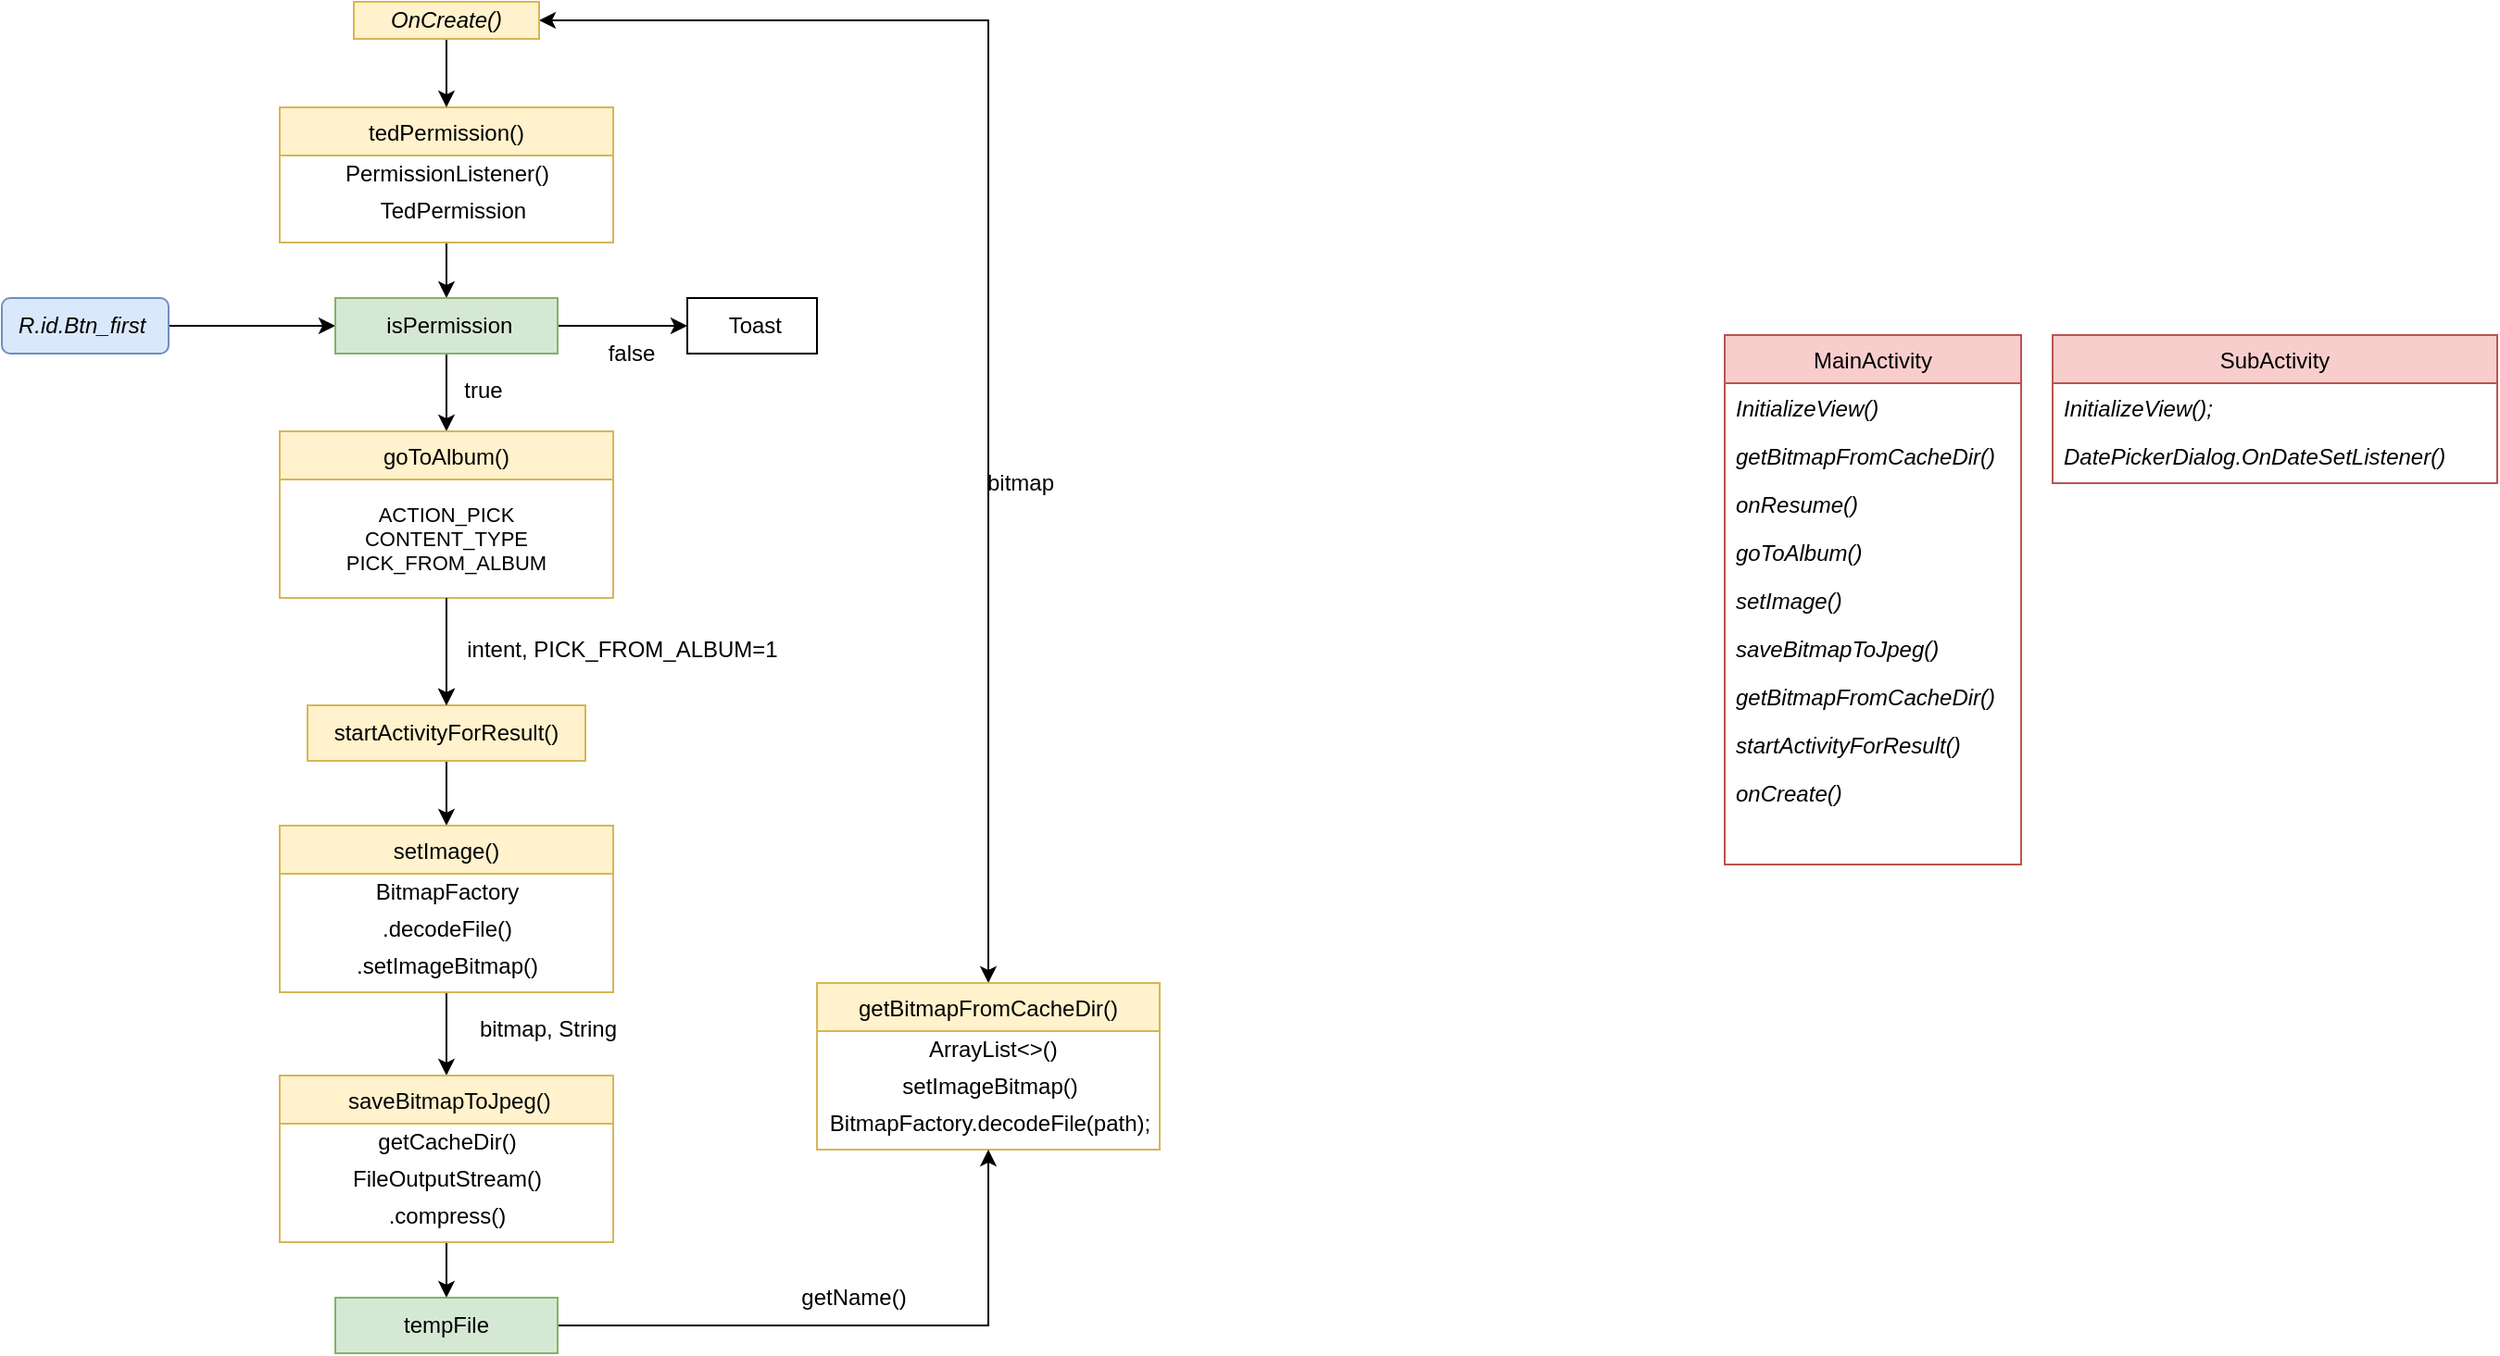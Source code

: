 <mxfile version="14.4.6" type="device"><diagram id="C5RBs43oDa-KdzZeNtuy" name="Page-1"><mxGraphModel dx="1422" dy="762" grid="1" gridSize="10" guides="1" tooltips="1" connect="1" arrows="1" fold="1" page="1" pageScale="1" pageWidth="827" pageHeight="1169" math="0" shadow="0"><root><mxCell id="WIyWlLk6GJQsqaUBKTNV-0"/><mxCell id="WIyWlLk6GJQsqaUBKTNV-1" parent="WIyWlLk6GJQsqaUBKTNV-0"/><mxCell id="zkfFHV4jXpPFQw0GAbJ--0" value="MainActivity" style="swimlane;fontStyle=0;align=center;verticalAlign=top;childLayout=stackLayout;horizontal=1;startSize=26;horizontalStack=0;resizeParent=1;resizeLast=0;collapsible=1;marginBottom=0;rounded=0;shadow=0;strokeWidth=1;fillColor=#f8cecc;strokeColor=#b85450;" parent="WIyWlLk6GJQsqaUBKTNV-1" vertex="1"><mxGeometry x="1290" y="230" width="160" height="286" as="geometry"><mxRectangle x="230" y="140" width="160" height="26" as="alternateBounds"/></mxGeometry></mxCell><mxCell id="zkfFHV4jXpPFQw0GAbJ--1" value="InitializeView()" style="text;align=left;verticalAlign=top;spacingLeft=4;spacingRight=4;overflow=hidden;rotatable=0;points=[[0,0.5],[1,0.5]];portConstraint=eastwest;fontStyle=2" parent="zkfFHV4jXpPFQw0GAbJ--0" vertex="1"><mxGeometry y="26" width="160" height="26" as="geometry"/></mxCell><mxCell id="zkfFHV4jXpPFQw0GAbJ--3" value="getBitmapFromCacheDir()" style="text;align=left;verticalAlign=top;spacingLeft=4;spacingRight=4;overflow=hidden;rotatable=0;points=[[0,0.5],[1,0.5]];portConstraint=eastwest;rounded=0;shadow=0;html=0;fontStyle=2" parent="zkfFHV4jXpPFQw0GAbJ--0" vertex="1"><mxGeometry y="52" width="160" height="26" as="geometry"/></mxCell><mxCell id="s90sta4AR-jkDi_-WIKQ-3" value="onResume()" style="text;align=left;verticalAlign=top;spacingLeft=4;spacingRight=4;overflow=hidden;rotatable=0;points=[[0,0.5],[1,0.5]];portConstraint=eastwest;rounded=0;shadow=0;html=0;fontStyle=2" vertex="1" parent="zkfFHV4jXpPFQw0GAbJ--0"><mxGeometry y="78" width="160" height="26" as="geometry"/></mxCell><mxCell id="s90sta4AR-jkDi_-WIKQ-5" value=" goToAlbum()" style="text;align=left;verticalAlign=top;spacingLeft=4;spacingRight=4;overflow=hidden;rotatable=0;points=[[0,0.5],[1,0.5]];portConstraint=eastwest;rounded=0;shadow=0;html=0;fontStyle=2" vertex="1" parent="zkfFHV4jXpPFQw0GAbJ--0"><mxGeometry y="104" width="160" height="26" as="geometry"/></mxCell><mxCell id="s90sta4AR-jkDi_-WIKQ-6" value="setImage()" style="text;align=left;verticalAlign=top;spacingLeft=4;spacingRight=4;overflow=hidden;rotatable=0;points=[[0,0.5],[1,0.5]];portConstraint=eastwest;rounded=0;shadow=0;html=0;fontStyle=2" vertex="1" parent="zkfFHV4jXpPFQw0GAbJ--0"><mxGeometry y="130" width="160" height="26" as="geometry"/></mxCell><mxCell id="s90sta4AR-jkDi_-WIKQ-9" value="saveBitmapToJpeg()" style="text;align=left;verticalAlign=top;spacingLeft=4;spacingRight=4;overflow=hidden;rotatable=0;points=[[0,0.5],[1,0.5]];portConstraint=eastwest;rounded=0;shadow=0;html=0;fontStyle=2" vertex="1" parent="zkfFHV4jXpPFQw0GAbJ--0"><mxGeometry y="156" width="160" height="26" as="geometry"/></mxCell><mxCell id="s90sta4AR-jkDi_-WIKQ-8" value="getBitmapFromCacheDir()" style="text;align=left;verticalAlign=top;spacingLeft=4;spacingRight=4;overflow=hidden;rotatable=0;points=[[0,0.5],[1,0.5]];portConstraint=eastwest;rounded=0;shadow=0;html=0;fontStyle=2" vertex="1" parent="zkfFHV4jXpPFQw0GAbJ--0"><mxGeometry y="182" width="160" height="26" as="geometry"/></mxCell><mxCell id="s90sta4AR-jkDi_-WIKQ-17" value="startActivityForResult()" style="text;align=left;verticalAlign=top;spacingLeft=4;spacingRight=4;overflow=hidden;rotatable=0;points=[[0,0.5],[1,0.5]];portConstraint=eastwest;rounded=0;shadow=0;html=0;fontStyle=2" vertex="1" parent="zkfFHV4jXpPFQw0GAbJ--0"><mxGeometry y="208" width="160" height="26" as="geometry"/></mxCell><mxCell id="s90sta4AR-jkDi_-WIKQ-33" value="onCreate()" style="text;align=left;verticalAlign=top;spacingLeft=4;spacingRight=4;overflow=hidden;rotatable=0;points=[[0,0.5],[1,0.5]];portConstraint=eastwest;rounded=0;shadow=0;html=0;fontStyle=2" vertex="1" parent="zkfFHV4jXpPFQw0GAbJ--0"><mxGeometry y="234" width="160" height="26" as="geometry"/></mxCell><mxCell id="zkfFHV4jXpPFQw0GAbJ--17" value="SubActivity" style="swimlane;fontStyle=0;align=center;verticalAlign=top;childLayout=stackLayout;horizontal=1;startSize=26;horizontalStack=0;resizeParent=1;resizeLast=0;collapsible=1;marginBottom=0;rounded=0;shadow=0;strokeWidth=1;fillColor=#f8cecc;strokeColor=#b85450;" parent="WIyWlLk6GJQsqaUBKTNV-1" vertex="1"><mxGeometry x="1467" y="230" width="240" height="80" as="geometry"><mxRectangle x="550" y="140" width="160" height="26" as="alternateBounds"/></mxGeometry></mxCell><mxCell id="zkfFHV4jXpPFQw0GAbJ--20" value="InitializeView();" style="text;align=left;verticalAlign=top;spacingLeft=4;spacingRight=4;overflow=hidden;rotatable=0;points=[[0,0.5],[1,0.5]];portConstraint=eastwest;rounded=0;shadow=0;html=0;fontStyle=2" parent="zkfFHV4jXpPFQw0GAbJ--17" vertex="1"><mxGeometry y="26" width="240" height="26" as="geometry"/></mxCell><mxCell id="zkfFHV4jXpPFQw0GAbJ--21" value="DatePickerDialog.OnDateSetListener()" style="text;align=left;verticalAlign=top;spacingLeft=4;spacingRight=4;overflow=hidden;rotatable=0;points=[[0,0.5],[1,0.5]];portConstraint=eastwest;rounded=0;shadow=0;html=0;fontStyle=2" parent="zkfFHV4jXpPFQw0GAbJ--17" vertex="1"><mxGeometry y="52" width="240" height="26" as="geometry"/></mxCell><mxCell id="s90sta4AR-jkDi_-WIKQ-54" style="edgeStyle=orthogonalEdgeStyle;rounded=0;orthogonalLoop=1;jettySize=auto;html=1;exitX=0.5;exitY=1;exitDx=0;exitDy=0;startArrow=none;startFill=0;strokeWidth=1;" edge="1" parent="WIyWlLk6GJQsqaUBKTNV-1" source="s90sta4AR-jkDi_-WIKQ-38" target="s90sta4AR-jkDi_-WIKQ-53"><mxGeometry relative="1" as="geometry"/></mxCell><mxCell id="s90sta4AR-jkDi_-WIKQ-38" value="tedPermission()" style="swimlane;fontStyle=0;align=center;verticalAlign=top;childLayout=stackLayout;horizontal=1;startSize=26;horizontalStack=0;resizeParent=1;resizeLast=0;collapsible=1;marginBottom=0;rounded=0;shadow=0;strokeWidth=1;fillColor=#fff2cc;strokeColor=#d6b656;" vertex="1" parent="WIyWlLk6GJQsqaUBKTNV-1"><mxGeometry x="510" y="107" width="180" height="73" as="geometry"><mxRectangle x="550" y="140" width="160" height="26" as="alternateBounds"/></mxGeometry></mxCell><mxCell id="s90sta4AR-jkDi_-WIKQ-48" value="PermissionListener()" style="text;html=1;align=center;verticalAlign=middle;resizable=0;points=[];autosize=1;" vertex="1" parent="s90sta4AR-jkDi_-WIKQ-38"><mxGeometry y="26" width="180" height="20" as="geometry"/></mxCell><mxCell id="s90sta4AR-jkDi_-WIKQ-67" value="&amp;nbsp; TedPermission" style="text;html=1;align=center;verticalAlign=middle;resizable=0;points=[];autosize=1;" vertex="1" parent="s90sta4AR-jkDi_-WIKQ-38"><mxGeometry y="46" width="180" height="20" as="geometry"/></mxCell><mxCell id="s90sta4AR-jkDi_-WIKQ-55" style="edgeStyle=orthogonalEdgeStyle;rounded=0;orthogonalLoop=1;jettySize=auto;html=1;exitX=1;exitY=0.5;exitDx=0;exitDy=0;entryX=0;entryY=0.5;entryDx=0;entryDy=0;startArrow=none;startFill=0;strokeWidth=1;" edge="1" parent="WIyWlLk6GJQsqaUBKTNV-1" source="s90sta4AR-jkDi_-WIKQ-42" target="s90sta4AR-jkDi_-WIKQ-53"><mxGeometry relative="1" as="geometry"/></mxCell><mxCell id="s90sta4AR-jkDi_-WIKQ-42" value="R.id.Btn_first&amp;nbsp;" style="rounded=1;whiteSpace=wrap;html=1;fillColor=#dae8fc;strokeColor=#6c8ebf;fontStyle=2" vertex="1" parent="WIyWlLk6GJQsqaUBKTNV-1"><mxGeometry x="360" y="210" width="90" height="30" as="geometry"/></mxCell><mxCell id="s90sta4AR-jkDi_-WIKQ-46" style="edgeStyle=orthogonalEdgeStyle;rounded=0;orthogonalLoop=1;jettySize=auto;html=1;exitX=0.5;exitY=1;exitDx=0;exitDy=0;entryX=0.5;entryY=0;entryDx=0;entryDy=0;startArrow=none;startFill=0;" edge="1" parent="WIyWlLk6GJQsqaUBKTNV-1" source="s90sta4AR-jkDi_-WIKQ-43" target="s90sta4AR-jkDi_-WIKQ-38"><mxGeometry relative="1" as="geometry"/></mxCell><mxCell id="s90sta4AR-jkDi_-WIKQ-102" style="edgeStyle=orthogonalEdgeStyle;rounded=0;orthogonalLoop=1;jettySize=auto;html=1;exitX=1;exitY=0.5;exitDx=0;exitDy=0;entryX=0.5;entryY=0;entryDx=0;entryDy=0;startArrow=classic;startFill=1;strokeWidth=1;" edge="1" parent="WIyWlLk6GJQsqaUBKTNV-1" source="s90sta4AR-jkDi_-WIKQ-43" target="s90sta4AR-jkDi_-WIKQ-98"><mxGeometry relative="1" as="geometry"/></mxCell><mxCell id="s90sta4AR-jkDi_-WIKQ-43" value="OnCreate()" style="rounded=0;whiteSpace=wrap;html=1;fillColor=#fff2cc;strokeColor=#d6b656;fontStyle=2" vertex="1" parent="WIyWlLk6GJQsqaUBKTNV-1"><mxGeometry x="550" y="50" width="100" height="20" as="geometry"/></mxCell><mxCell id="s90sta4AR-jkDi_-WIKQ-63" style="edgeStyle=orthogonalEdgeStyle;rounded=0;orthogonalLoop=1;jettySize=auto;html=1;exitX=0.5;exitY=1;exitDx=0;exitDy=0;startArrow=none;startFill=0;strokeWidth=1;" edge="1" parent="WIyWlLk6GJQsqaUBKTNV-1" source="s90sta4AR-jkDi_-WIKQ-53" target="s90sta4AR-jkDi_-WIKQ-56"><mxGeometry relative="1" as="geometry"/></mxCell><mxCell id="s90sta4AR-jkDi_-WIKQ-112" style="edgeStyle=orthogonalEdgeStyle;rounded=0;orthogonalLoop=1;jettySize=auto;html=1;exitX=1;exitY=0.5;exitDx=0;exitDy=0;entryX=0;entryY=0.5;entryDx=0;entryDy=0;startArrow=none;startFill=0;strokeWidth=1;" edge="1" parent="WIyWlLk6GJQsqaUBKTNV-1" source="s90sta4AR-jkDi_-WIKQ-53" target="s90sta4AR-jkDi_-WIKQ-64"><mxGeometry relative="1" as="geometry"/></mxCell><mxCell id="s90sta4AR-jkDi_-WIKQ-53" value="&amp;nbsp;isPermission" style="rounded=0;whiteSpace=wrap;html=1;strokeWidth=1;fillColor=#d5e8d4;strokeColor=#82b366;" vertex="1" parent="WIyWlLk6GJQsqaUBKTNV-1"><mxGeometry x="540" y="210" width="120" height="30" as="geometry"/></mxCell><mxCell id="s90sta4AR-jkDi_-WIKQ-56" value="goToAlbum()" style="swimlane;fontStyle=0;align=center;verticalAlign=top;childLayout=stackLayout;horizontal=1;startSize=26;horizontalStack=0;resizeParent=1;resizeLast=0;collapsible=1;marginBottom=0;rounded=0;shadow=0;strokeWidth=1;fillColor=#fff2cc;strokeColor=#d6b656;" vertex="1" parent="WIyWlLk6GJQsqaUBKTNV-1"><mxGeometry x="510" y="282" width="180" height="90" as="geometry"><mxRectangle x="550" y="140" width="160" height="26" as="alternateBounds"/></mxGeometry></mxCell><mxCell id="s90sta4AR-jkDi_-WIKQ-70" value="&lt;div style=&quot;font-size: 11px&quot;&gt;&lt;font style=&quot;font-size: 11px&quot;&gt;ACTION_PICK&lt;/font&gt;&lt;/div&gt;&lt;div style=&quot;font-size: 11px&quot;&gt;&lt;font style=&quot;font-size: 11px&quot;&gt;CONTENT_TYPE&lt;/font&gt;&lt;/div&gt;&lt;div style=&quot;font-size: 11px&quot;&gt;&lt;font style=&quot;font-size: 11px&quot;&gt;PICK_FROM_ALBUM&lt;/font&gt;&lt;/div&gt;" style="text;html=1;strokeColor=none;fillColor=none;align=center;verticalAlign=middle;whiteSpace=wrap;rounded=0;" vertex="1" parent="s90sta4AR-jkDi_-WIKQ-56"><mxGeometry y="26" width="180" height="64" as="geometry"/></mxCell><mxCell id="s90sta4AR-jkDi_-WIKQ-62" value="true" style="text;html=1;strokeColor=none;fillColor=none;align=center;verticalAlign=middle;whiteSpace=wrap;rounded=0;" vertex="1" parent="WIyWlLk6GJQsqaUBKTNV-1"><mxGeometry x="600" y="250" width="40" height="20" as="geometry"/></mxCell><mxCell id="s90sta4AR-jkDi_-WIKQ-64" value="&amp;nbsp;Toast" style="rounded=0;whiteSpace=wrap;html=1;strokeWidth=1;" vertex="1" parent="WIyWlLk6GJQsqaUBKTNV-1"><mxGeometry x="730" y="210" width="70" height="30" as="geometry"/></mxCell><mxCell id="s90sta4AR-jkDi_-WIKQ-65" value="false" style="text;html=1;strokeColor=none;fillColor=none;align=center;verticalAlign=middle;whiteSpace=wrap;rounded=0;" vertex="1" parent="WIyWlLk6GJQsqaUBKTNV-1"><mxGeometry x="680" y="230" width="40" height="20" as="geometry"/></mxCell><mxCell id="s90sta4AR-jkDi_-WIKQ-75" value="intent, PICK_FROM_ALBUM=1" style="text;html=1;strokeColor=none;fillColor=none;align=center;verticalAlign=middle;whiteSpace=wrap;rounded=0;" vertex="1" parent="WIyWlLk6GJQsqaUBKTNV-1"><mxGeometry x="590" y="390" width="210" height="20" as="geometry"/></mxCell><mxCell id="s90sta4AR-jkDi_-WIKQ-85" style="edgeStyle=orthogonalEdgeStyle;rounded=0;orthogonalLoop=1;jettySize=auto;html=1;exitX=0.5;exitY=1;exitDx=0;exitDy=0;entryX=0.5;entryY=0;entryDx=0;entryDy=0;startArrow=none;startFill=0;strokeWidth=1;" edge="1" parent="WIyWlLk6GJQsqaUBKTNV-1" source="s90sta4AR-jkDi_-WIKQ-78" target="s90sta4AR-jkDi_-WIKQ-83"><mxGeometry relative="1" as="geometry"/></mxCell><mxCell id="s90sta4AR-jkDi_-WIKQ-78" value="&lt;span&gt;startActivityForResult()&lt;/span&gt;" style="rounded=0;whiteSpace=wrap;html=1;strokeWidth=1;fillColor=#fff2cc;strokeColor=#d6b656;" vertex="1" parent="WIyWlLk6GJQsqaUBKTNV-1"><mxGeometry x="525" y="430" width="150" height="30" as="geometry"/></mxCell><mxCell id="s90sta4AR-jkDi_-WIKQ-81" style="edgeStyle=orthogonalEdgeStyle;rounded=0;orthogonalLoop=1;jettySize=auto;html=1;exitX=0.5;exitY=1;exitDx=0;exitDy=0;startArrow=none;startFill=0;strokeWidth=1;" edge="1" parent="WIyWlLk6GJQsqaUBKTNV-1" source="s90sta4AR-jkDi_-WIKQ-70" target="s90sta4AR-jkDi_-WIKQ-78"><mxGeometry relative="1" as="geometry"/></mxCell><mxCell id="s90sta4AR-jkDi_-WIKQ-82" style="edgeStyle=orthogonalEdgeStyle;rounded=0;orthogonalLoop=1;jettySize=auto;html=1;exitX=0.5;exitY=1;exitDx=0;exitDy=0;startArrow=none;startFill=0;strokeWidth=1;" edge="1" parent="WIyWlLk6GJQsqaUBKTNV-1" source="s90sta4AR-jkDi_-WIKQ-70" target="s90sta4AR-jkDi_-WIKQ-78"><mxGeometry relative="1" as="geometry"/></mxCell><mxCell id="s90sta4AR-jkDi_-WIKQ-95" style="edgeStyle=orthogonalEdgeStyle;rounded=0;orthogonalLoop=1;jettySize=auto;html=1;exitX=0.5;exitY=1;exitDx=0;exitDy=0;startArrow=none;startFill=0;strokeWidth=1;" edge="1" parent="WIyWlLk6GJQsqaUBKTNV-1" source="s90sta4AR-jkDi_-WIKQ-83" target="s90sta4AR-jkDi_-WIKQ-90"><mxGeometry relative="1" as="geometry"/></mxCell><mxCell id="s90sta4AR-jkDi_-WIKQ-83" value="setImage()" style="swimlane;fontStyle=0;align=center;verticalAlign=top;childLayout=stackLayout;horizontal=1;startSize=26;horizontalStack=0;resizeParent=1;resizeLast=0;collapsible=1;marginBottom=0;rounded=0;shadow=0;strokeWidth=1;fillColor=#fff2cc;strokeColor=#d6b656;" vertex="1" parent="WIyWlLk6GJQsqaUBKTNV-1"><mxGeometry x="510" y="495" width="180" height="90" as="geometry"><mxRectangle x="550" y="140" width="160" height="26" as="alternateBounds"/></mxGeometry></mxCell><mxCell id="s90sta4AR-jkDi_-WIKQ-88" value="BitmapFactory" style="text;html=1;align=center;verticalAlign=middle;resizable=0;points=[];autosize=1;" vertex="1" parent="s90sta4AR-jkDi_-WIKQ-83"><mxGeometry y="26" width="180" height="20" as="geometry"/></mxCell><mxCell id="s90sta4AR-jkDi_-WIKQ-87" value=".decodeFile()" style="text;html=1;align=center;verticalAlign=middle;resizable=0;points=[];autosize=1;" vertex="1" parent="s90sta4AR-jkDi_-WIKQ-83"><mxGeometry y="46" width="180" height="20" as="geometry"/></mxCell><mxCell id="s90sta4AR-jkDi_-WIKQ-89" value=".setImageBitmap()" style="text;html=1;align=center;verticalAlign=middle;resizable=0;points=[];autosize=1;" vertex="1" parent="s90sta4AR-jkDi_-WIKQ-83"><mxGeometry y="66" width="180" height="20" as="geometry"/></mxCell><mxCell id="s90sta4AR-jkDi_-WIKQ-106" style="edgeStyle=orthogonalEdgeStyle;rounded=0;orthogonalLoop=1;jettySize=auto;html=1;exitX=0.5;exitY=1;exitDx=0;exitDy=0;entryX=0.5;entryY=0;entryDx=0;entryDy=0;startArrow=none;startFill=0;strokeWidth=1;" edge="1" parent="WIyWlLk6GJQsqaUBKTNV-1" source="s90sta4AR-jkDi_-WIKQ-90" target="s90sta4AR-jkDi_-WIKQ-105"><mxGeometry relative="1" as="geometry"/></mxCell><mxCell id="s90sta4AR-jkDi_-WIKQ-90" value=" saveBitmapToJpeg()" style="swimlane;fontStyle=0;align=center;verticalAlign=top;childLayout=stackLayout;horizontal=1;startSize=26;horizontalStack=0;resizeParent=1;resizeLast=0;collapsible=1;marginBottom=0;rounded=0;shadow=0;strokeWidth=1;fillColor=#fff2cc;strokeColor=#d6b656;" vertex="1" parent="WIyWlLk6GJQsqaUBKTNV-1"><mxGeometry x="510" y="630" width="180" height="90" as="geometry"><mxRectangle x="550" y="140" width="160" height="26" as="alternateBounds"/></mxGeometry></mxCell><mxCell id="s90sta4AR-jkDi_-WIKQ-91" value="getCacheDir()" style="text;html=1;align=center;verticalAlign=middle;resizable=0;points=[];autosize=1;" vertex="1" parent="s90sta4AR-jkDi_-WIKQ-90"><mxGeometry y="26" width="180" height="20" as="geometry"/></mxCell><mxCell id="s90sta4AR-jkDi_-WIKQ-92" value="FileOutputStream()" style="text;html=1;align=center;verticalAlign=middle;resizable=0;points=[];autosize=1;" vertex="1" parent="s90sta4AR-jkDi_-WIKQ-90"><mxGeometry y="46" width="180" height="20" as="geometry"/></mxCell><mxCell id="s90sta4AR-jkDi_-WIKQ-93" value=".compress()" style="text;html=1;align=center;verticalAlign=middle;resizable=0;points=[];autosize=1;" vertex="1" parent="s90sta4AR-jkDi_-WIKQ-90"><mxGeometry y="66" width="180" height="20" as="geometry"/></mxCell><mxCell id="s90sta4AR-jkDi_-WIKQ-96" value="bitmap, String" style="text;html=1;strokeColor=none;fillColor=none;align=center;verticalAlign=middle;whiteSpace=wrap;rounded=0;" vertex="1" parent="WIyWlLk6GJQsqaUBKTNV-1"><mxGeometry x="610" y="600" width="90" height="10" as="geometry"/></mxCell><mxCell id="s90sta4AR-jkDi_-WIKQ-98" value="getBitmapFromCacheDir()" style="swimlane;fontStyle=0;align=center;verticalAlign=top;childLayout=stackLayout;horizontal=1;startSize=26;horizontalStack=0;resizeParent=1;resizeLast=0;collapsible=1;marginBottom=0;rounded=0;shadow=0;strokeWidth=1;fillColor=#fff2cc;strokeColor=#d6b656;" vertex="1" parent="WIyWlLk6GJQsqaUBKTNV-1"><mxGeometry x="800" y="580" width="185" height="90" as="geometry"><mxRectangle x="550" y="140" width="160" height="26" as="alternateBounds"/></mxGeometry></mxCell><mxCell id="s90sta4AR-jkDi_-WIKQ-99" value="&amp;nbsp;ArrayList&amp;lt;&amp;gt;()" style="text;html=1;align=center;verticalAlign=middle;resizable=0;points=[];autosize=1;" vertex="1" parent="s90sta4AR-jkDi_-WIKQ-98"><mxGeometry y="26" width="185" height="20" as="geometry"/></mxCell><mxCell id="s90sta4AR-jkDi_-WIKQ-100" value="setImageBitmap()" style="text;html=1;align=center;verticalAlign=middle;resizable=0;points=[];autosize=1;" vertex="1" parent="s90sta4AR-jkDi_-WIKQ-98"><mxGeometry y="46" width="185" height="20" as="geometry"/></mxCell><mxCell id="s90sta4AR-jkDi_-WIKQ-110" value="BitmapFactory.decodeFile(path);" style="text;html=1;align=center;verticalAlign=middle;resizable=0;points=[];autosize=1;" vertex="1" parent="s90sta4AR-jkDi_-WIKQ-98"><mxGeometry y="66" width="185" height="20" as="geometry"/></mxCell><mxCell id="s90sta4AR-jkDi_-WIKQ-103" value="bitmap" style="text;html=1;strokeColor=none;fillColor=none;align=center;verticalAlign=middle;whiteSpace=wrap;rounded=0;" vertex="1" parent="WIyWlLk6GJQsqaUBKTNV-1"><mxGeometry x="890" y="300" width="40" height="20" as="geometry"/></mxCell><mxCell id="s90sta4AR-jkDi_-WIKQ-107" style="edgeStyle=orthogonalEdgeStyle;rounded=0;orthogonalLoop=1;jettySize=auto;html=1;exitX=1;exitY=0.5;exitDx=0;exitDy=0;entryX=0.5;entryY=1;entryDx=0;entryDy=0;startArrow=none;startFill=0;strokeWidth=1;" edge="1" parent="WIyWlLk6GJQsqaUBKTNV-1" source="s90sta4AR-jkDi_-WIKQ-105" target="s90sta4AR-jkDi_-WIKQ-98"><mxGeometry relative="1" as="geometry"/></mxCell><mxCell id="s90sta4AR-jkDi_-WIKQ-105" value="tempFile" style="rounded=0;whiteSpace=wrap;html=1;strokeWidth=1;fillColor=#d5e8d4;strokeColor=#82b366;" vertex="1" parent="WIyWlLk6GJQsqaUBKTNV-1"><mxGeometry x="540" y="750" width="120" height="30" as="geometry"/></mxCell><mxCell id="s90sta4AR-jkDi_-WIKQ-109" value="getName()" style="text;html=1;strokeColor=none;fillColor=none;align=center;verticalAlign=middle;whiteSpace=wrap;rounded=0;" vertex="1" parent="WIyWlLk6GJQsqaUBKTNV-1"><mxGeometry x="800" y="740" width="40" height="20" as="geometry"/></mxCell></root></mxGraphModel></diagram></mxfile>